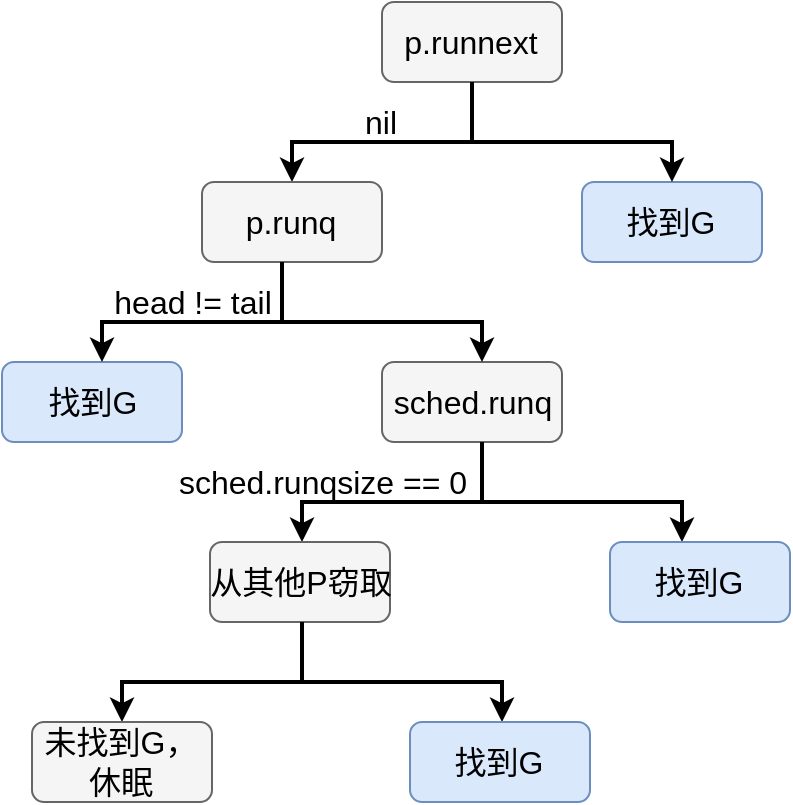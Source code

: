 <mxfile version="16.1.2" type="github"><diagram id="uhlnh2p-ESB-YMKBQnIR" name="goroutine运行"><mxGraphModel dx="1497" dy="870" grid="1" gridSize="10" guides="1" tooltips="1" connect="1" arrows="1" fold="1" page="1" pageScale="1" pageWidth="827" pageHeight="1169" math="0" shadow="0"><root><mxCell id="0"/><mxCell id="1" parent="0"/><mxCell id="Xx_WJhmSyhhtfwx-dzsF-11" value="" style="endArrow=none;startArrow=classic;html=1;rounded=0;fontSize=16;entryX=0.5;entryY=1;entryDx=0;entryDy=0;exitX=0.5;exitY=0;exitDx=0;exitDy=0;strokeWidth=2;startFill=1;endFill=0;" edge="1" parent="1" source="Xx_WJhmSyhhtfwx-dzsF-7" target="Xx_WJhmSyhhtfwx-dzsF-1"><mxGeometry width="50" height="50" relative="1" as="geometry"><mxPoint x="280" y="190" as="sourcePoint"/><mxPoint x="400" y="170" as="targetPoint"/><Array as="points"><mxPoint x="285" y="190"/><mxPoint x="375" y="190"/></Array></mxGeometry></mxCell><mxCell id="Xx_WJhmSyhhtfwx-dzsF-1" value="" style="rounded=1;whiteSpace=wrap;html=1;fillColor=#f5f5f5;fontColor=#333333;strokeColor=#666666;" vertex="1" parent="1"><mxGeometry x="330" y="120" width="90" height="40" as="geometry"/></mxCell><mxCell id="Xx_WJhmSyhhtfwx-dzsF-2" value="&lt;font style=&quot;font-size: 16px&quot;&gt;p.runnext&lt;/font&gt;" style="text;html=1;align=center;verticalAlign=middle;resizable=0;points=[];autosize=1;strokeColor=none;fillColor=none;" vertex="1" parent="1"><mxGeometry x="334" y="130" width="80" height="20" as="geometry"/></mxCell><mxCell id="Xx_WJhmSyhhtfwx-dzsF-7" value="" style="rounded=1;whiteSpace=wrap;html=1;fillColor=#f5f5f5;fontColor=#333333;strokeColor=#666666;" vertex="1" parent="1"><mxGeometry x="240" y="210" width="90" height="40" as="geometry"/></mxCell><mxCell id="Xx_WJhmSyhhtfwx-dzsF-8" value="&lt;font style=&quot;font-size: 16px&quot;&gt;p.runq&lt;/font&gt;" style="text;html=1;align=center;verticalAlign=middle;resizable=0;points=[];autosize=1;strokeColor=none;fillColor=none;" vertex="1" parent="1"><mxGeometry x="254" y="220" width="60" height="20" as="geometry"/></mxCell><mxCell id="Xx_WJhmSyhhtfwx-dzsF-9" value="" style="rounded=1;whiteSpace=wrap;html=1;fillColor=#dae8fc;strokeColor=#6c8ebf;" vertex="1" parent="1"><mxGeometry x="430" y="210" width="90" height="40" as="geometry"/></mxCell><mxCell id="Xx_WJhmSyhhtfwx-dzsF-10" value="&lt;span style=&quot;font-size: 16px&quot;&gt;找到G&lt;/span&gt;" style="text;html=1;align=center;verticalAlign=middle;resizable=0;points=[];autosize=1;strokeColor=none;fillColor=none;" vertex="1" parent="1"><mxGeometry x="444" y="220" width="60" height="20" as="geometry"/></mxCell><mxCell id="Xx_WJhmSyhhtfwx-dzsF-13" value="" style="endArrow=classic;html=1;rounded=0;fontSize=16;strokeWidth=2;entryX=0.5;entryY=0;entryDx=0;entryDy=0;exitX=0.5;exitY=1;exitDx=0;exitDy=0;endFill=1;startArrow=none;startFill=0;" edge="1" parent="1" source="Xx_WJhmSyhhtfwx-dzsF-1" target="Xx_WJhmSyhhtfwx-dzsF-9"><mxGeometry width="50" height="50" relative="1" as="geometry"><mxPoint x="380" y="170" as="sourcePoint"/><mxPoint x="430" y="270" as="targetPoint"/><Array as="points"><mxPoint x="375" y="190"/><mxPoint x="475" y="190"/></Array></mxGeometry></mxCell><mxCell id="Xx_WJhmSyhhtfwx-dzsF-14" value="nil" style="text;html=1;align=center;verticalAlign=middle;resizable=0;points=[];autosize=1;strokeColor=none;fillColor=none;fontSize=16;" vertex="1" parent="1"><mxGeometry x="314" y="170" width="30" height="20" as="geometry"/></mxCell><mxCell id="Xx_WJhmSyhhtfwx-dzsF-16" value="" style="rounded=1;whiteSpace=wrap;html=1;fillColor=#dae8fc;strokeColor=#6c8ebf;" vertex="1" parent="1"><mxGeometry x="140" y="300" width="90" height="40" as="geometry"/></mxCell><mxCell id="Xx_WJhmSyhhtfwx-dzsF-17" value="&lt;span style=&quot;font-size: 16px&quot;&gt;找到G&lt;/span&gt;" style="text;html=1;align=center;verticalAlign=middle;resizable=0;points=[];autosize=1;strokeColor=none;fillColor=none;" vertex="1" parent="1"><mxGeometry x="155" y="310" width="60" height="20" as="geometry"/></mxCell><mxCell id="Xx_WJhmSyhhtfwx-dzsF-18" value="" style="endArrow=none;startArrow=classic;html=1;rounded=0;fontSize=16;entryX=0.5;entryY=1;entryDx=0;entryDy=0;exitX=0.5;exitY=0;exitDx=0;exitDy=0;strokeWidth=2;startFill=1;endFill=0;" edge="1" parent="1"><mxGeometry width="50" height="50" relative="1" as="geometry"><mxPoint x="190" y="300" as="sourcePoint"/><mxPoint x="280" y="250" as="targetPoint"/><Array as="points"><mxPoint x="190" y="280"/><mxPoint x="280" y="280"/></Array></mxGeometry></mxCell><mxCell id="Xx_WJhmSyhhtfwx-dzsF-20" value="head != tail" style="text;html=1;align=center;verticalAlign=middle;resizable=0;points=[];autosize=1;strokeColor=none;fillColor=none;fontSize=16;" vertex="1" parent="1"><mxGeometry x="190" y="260" width="90" height="20" as="geometry"/></mxCell><mxCell id="Xx_WJhmSyhhtfwx-dzsF-21" value="" style="rounded=1;whiteSpace=wrap;html=1;fillColor=#f5f5f5;fontColor=#333333;strokeColor=#666666;" vertex="1" parent="1"><mxGeometry x="330" y="300" width="90" height="40" as="geometry"/></mxCell><mxCell id="Xx_WJhmSyhhtfwx-dzsF-22" value="&lt;span style=&quot;font-size: 16px&quot;&gt;sched.runq&lt;/span&gt;" style="text;html=1;align=center;verticalAlign=middle;resizable=0;points=[];autosize=1;strokeColor=none;fillColor=none;" vertex="1" parent="1"><mxGeometry x="330" y="310" width="90" height="20" as="geometry"/></mxCell><mxCell id="Xx_WJhmSyhhtfwx-dzsF-23" value="" style="endArrow=classic;html=1;rounded=0;fontSize=16;strokeWidth=2;entryX=0.5;entryY=0;entryDx=0;entryDy=0;exitX=0.5;exitY=1;exitDx=0;exitDy=0;endFill=1;startArrow=none;startFill=0;" edge="1" parent="1"><mxGeometry width="50" height="50" relative="1" as="geometry"><mxPoint x="280" y="250" as="sourcePoint"/><mxPoint x="380" y="300" as="targetPoint"/><Array as="points"><mxPoint x="280" y="280"/><mxPoint x="380" y="280"/></Array></mxGeometry></mxCell><mxCell id="Xx_WJhmSyhhtfwx-dzsF-24" value="" style="endArrow=none;startArrow=classic;html=1;rounded=0;fontSize=16;entryX=0.5;entryY=1;entryDx=0;entryDy=0;exitX=0.5;exitY=0;exitDx=0;exitDy=0;strokeWidth=2;startFill=1;endFill=0;" edge="1" parent="1"><mxGeometry width="50" height="50" relative="1" as="geometry"><mxPoint x="290" y="390" as="sourcePoint"/><mxPoint x="380" y="340" as="targetPoint"/><Array as="points"><mxPoint x="290" y="370"/><mxPoint x="380" y="370"/></Array></mxGeometry></mxCell><mxCell id="Xx_WJhmSyhhtfwx-dzsF-25" value="" style="endArrow=classic;html=1;rounded=0;fontSize=16;strokeWidth=2;entryX=0.5;entryY=0;entryDx=0;entryDy=0;exitX=0.5;exitY=1;exitDx=0;exitDy=0;endFill=1;startArrow=none;startFill=0;" edge="1" parent="1"><mxGeometry width="50" height="50" relative="1" as="geometry"><mxPoint x="380" y="340" as="sourcePoint"/><mxPoint x="480" y="390" as="targetPoint"/><Array as="points"><mxPoint x="380" y="370"/><mxPoint x="480" y="370"/></Array></mxGeometry></mxCell><mxCell id="Xx_WJhmSyhhtfwx-dzsF-26" value="" style="rounded=1;whiteSpace=wrap;html=1;fillColor=#dae8fc;strokeColor=#6c8ebf;" vertex="1" parent="1"><mxGeometry x="444" y="390" width="90" height="40" as="geometry"/></mxCell><mxCell id="Xx_WJhmSyhhtfwx-dzsF-27" value="&lt;span style=&quot;font-size: 16px&quot;&gt;找到G&lt;/span&gt;" style="text;html=1;align=center;verticalAlign=middle;resizable=0;points=[];autosize=1;strokeColor=none;fillColor=none;" vertex="1" parent="1"><mxGeometry x="458" y="400" width="60" height="20" as="geometry"/></mxCell><mxCell id="Xx_WJhmSyhhtfwx-dzsF-28" value="sched.runqsize == 0" style="text;html=1;align=center;verticalAlign=middle;resizable=0;points=[];autosize=1;strokeColor=none;fillColor=none;fontSize=16;" vertex="1" parent="1"><mxGeometry x="220" y="350" width="160" height="20" as="geometry"/></mxCell><mxCell id="Xx_WJhmSyhhtfwx-dzsF-29" value="" style="rounded=1;whiteSpace=wrap;html=1;fillColor=#f5f5f5;fontColor=#333333;strokeColor=#666666;" vertex="1" parent="1"><mxGeometry x="244" y="390" width="90" height="40" as="geometry"/></mxCell><mxCell id="Xx_WJhmSyhhtfwx-dzsF-30" value="从其他P窃取" style="text;html=1;align=center;verticalAlign=middle;resizable=0;points=[];autosize=1;strokeColor=none;fillColor=none;fontSize=16;" vertex="1" parent="1"><mxGeometry x="234" y="400" width="110" height="20" as="geometry"/></mxCell><mxCell id="Xx_WJhmSyhhtfwx-dzsF-31" value="" style="endArrow=none;startArrow=classic;html=1;rounded=0;fontSize=16;entryX=0.5;entryY=1;entryDx=0;entryDy=0;exitX=0.5;exitY=0;exitDx=0;exitDy=0;strokeWidth=2;startFill=1;endFill=0;" edge="1" parent="1"><mxGeometry width="50" height="50" relative="1" as="geometry"><mxPoint x="200" y="480" as="sourcePoint"/><mxPoint x="290" y="430" as="targetPoint"/><Array as="points"><mxPoint x="200" y="460"/><mxPoint x="290" y="460"/></Array></mxGeometry></mxCell><mxCell id="Xx_WJhmSyhhtfwx-dzsF-32" value="" style="endArrow=classic;html=1;rounded=0;fontSize=16;strokeWidth=2;entryX=0.5;entryY=0;entryDx=0;entryDy=0;exitX=0.5;exitY=1;exitDx=0;exitDy=0;endFill=1;startArrow=none;startFill=0;" edge="1" parent="1"><mxGeometry width="50" height="50" relative="1" as="geometry"><mxPoint x="290" y="430" as="sourcePoint"/><mxPoint x="390" y="480" as="targetPoint"/><Array as="points"><mxPoint x="290" y="460"/><mxPoint x="390" y="460"/></Array></mxGeometry></mxCell><mxCell id="Xx_WJhmSyhhtfwx-dzsF-33" value="" style="rounded=1;whiteSpace=wrap;html=1;fillColor=#dae8fc;strokeColor=#6c8ebf;" vertex="1" parent="1"><mxGeometry x="344" y="480" width="90" height="40" as="geometry"/></mxCell><mxCell id="Xx_WJhmSyhhtfwx-dzsF-34" value="&lt;span style=&quot;font-size: 16px&quot;&gt;找到G&lt;/span&gt;" style="text;html=1;align=center;verticalAlign=middle;resizable=0;points=[];autosize=1;strokeColor=none;fillColor=none;" vertex="1" parent="1"><mxGeometry x="358" y="490" width="60" height="20" as="geometry"/></mxCell><mxCell id="Xx_WJhmSyhhtfwx-dzsF-35" value="" style="rounded=1;whiteSpace=wrap;html=1;fillColor=#f5f5f5;fontColor=#333333;strokeColor=#666666;" vertex="1" parent="1"><mxGeometry x="155" y="480" width="90" height="40" as="geometry"/></mxCell><mxCell id="Xx_WJhmSyhhtfwx-dzsF-36" value="&lt;span style=&quot;font-size: 16px&quot;&gt;未找到G，&lt;br&gt;休眠&lt;/span&gt;" style="text;html=1;align=center;verticalAlign=middle;resizable=0;points=[];autosize=1;strokeColor=none;fillColor=none;" vertex="1" parent="1"><mxGeometry x="154" y="480" width="90" height="40" as="geometry"/></mxCell></root></mxGraphModel></diagram></mxfile>